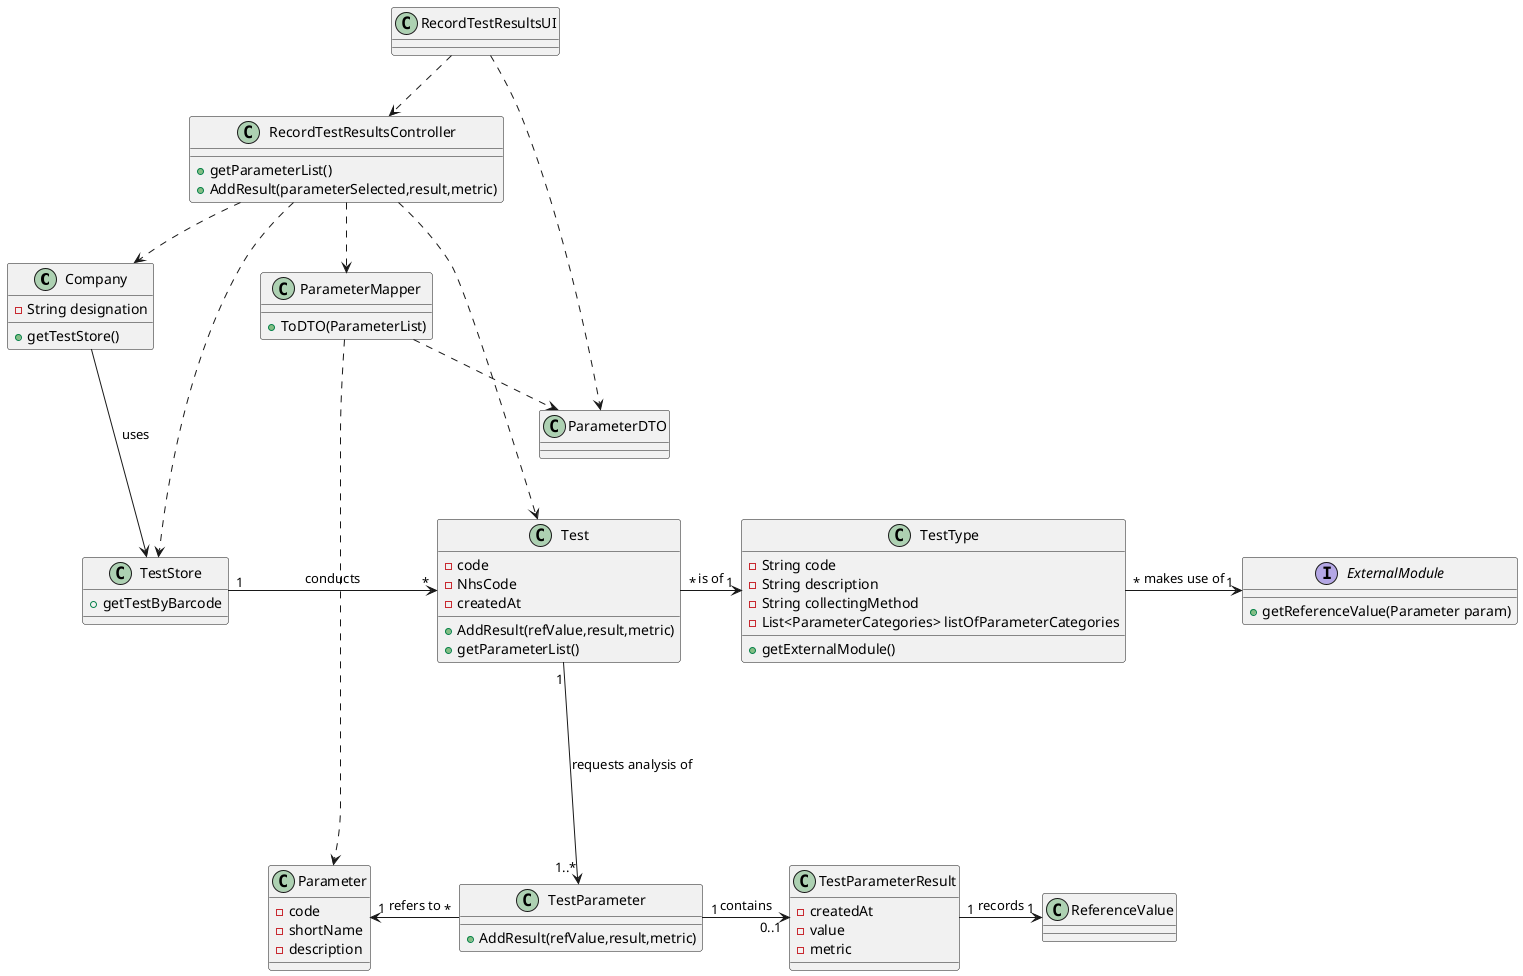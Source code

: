 @startuml

class Company{
-String designation
+getTestStore()
}

class RecordTestResultsUI{

}

class RecordTestResultsController{
+getParameterList()
+AddResult(parameterSelected,result,metric)
}

class ParameterMapper{
+ToDTO(ParameterList)
}

class Test {
-code
-NhsCode
-createdAt
+AddResult(refValue,result,metric)
+getParameterList()
}

class TestStore{
+getTestByBarcode
}

class TestParameter{
+AddResult(refValue,result,metric)
}


class TestParameterResult{
-createdAt
-value
-metric
}

class Parameter{
-code
-shortName
-description
}

class ParameterDTO{
}

class ReferenceValue{

}

class TestType{
  -String code
  -String description
  -String collectingMethod
  -List<ParameterCategories> listOfParameterCategories
  +getExternalModule()

}

interface ExternalModule{
+getReferenceValue(Parameter param)
}



RecordTestResultsUI ..> RecordTestResultsController
RecordTestResultsUI ..> ParameterDTO
RecordTestResultsController ..> Company
RecordTestResultsController ..> ParameterMapper
RecordTestResultsController ..> Test
RecordTestResultsController ..> TestStore
Company ---> TestStore : uses
ParameterMapper ......> Parameter
ParameterMapper ..> ParameterDTO
TestType"*" -> "1" ExternalModule : makes use of
TestStore "1" -> "*" Test : conducts
Test "*" -> "1" TestType : is of
Test "1" ---> "1..*" TestParameter : requests analysis of
Parameter "1" <- "*" TestParameter : refers to
TestParameter "1" -> "0..1" TestParameterResult : contains
TestParameterResult "1" -> "1" ReferenceValue :records



@enduml